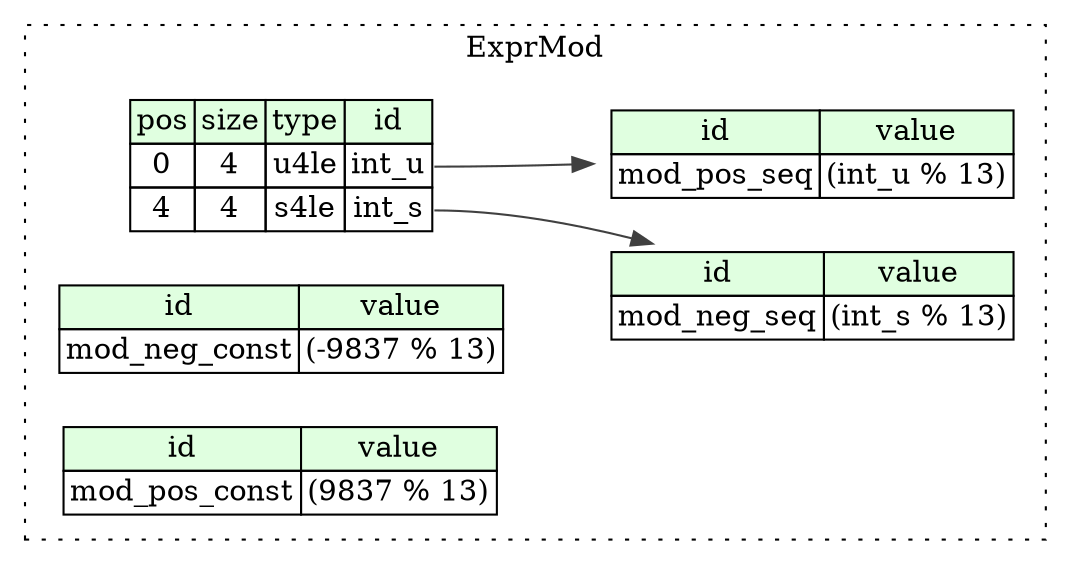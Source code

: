 digraph {
	rankdir=LR;
	node [shape=plaintext];
	subgraph cluster__expr_mod {
		label="ExprMod";
		graph[style=dotted];

		expr_mod__seq [label=<<TABLE BORDER="0" CELLBORDER="1" CELLSPACING="0">
			<TR><TD BGCOLOR="#E0FFE0">pos</TD><TD BGCOLOR="#E0FFE0">size</TD><TD BGCOLOR="#E0FFE0">type</TD><TD BGCOLOR="#E0FFE0">id</TD></TR>
			<TR><TD PORT="int_u_pos">0</TD><TD PORT="int_u_size">4</TD><TD>u4le</TD><TD PORT="int_u_type">int_u</TD></TR>
			<TR><TD PORT="int_s_pos">4</TD><TD PORT="int_s_size">4</TD><TD>s4le</TD><TD PORT="int_s_type">int_s</TD></TR>
		</TABLE>>];
		expr_mod__inst__mod_neg_const [label=<<TABLE BORDER="0" CELLBORDER="1" CELLSPACING="0">
			<TR><TD BGCOLOR="#E0FFE0">id</TD><TD BGCOLOR="#E0FFE0">value</TD></TR>
			<TR><TD>mod_neg_const</TD><TD>(-9837 % 13)</TD></TR>
		</TABLE>>];
		expr_mod__inst__mod_neg_seq [label=<<TABLE BORDER="0" CELLBORDER="1" CELLSPACING="0">
			<TR><TD BGCOLOR="#E0FFE0">id</TD><TD BGCOLOR="#E0FFE0">value</TD></TR>
			<TR><TD>mod_neg_seq</TD><TD>(int_s % 13)</TD></TR>
		</TABLE>>];
		expr_mod__inst__mod_pos_const [label=<<TABLE BORDER="0" CELLBORDER="1" CELLSPACING="0">
			<TR><TD BGCOLOR="#E0FFE0">id</TD><TD BGCOLOR="#E0FFE0">value</TD></TR>
			<TR><TD>mod_pos_const</TD><TD>(9837 % 13)</TD></TR>
		</TABLE>>];
		expr_mod__inst__mod_pos_seq [label=<<TABLE BORDER="0" CELLBORDER="1" CELLSPACING="0">
			<TR><TD BGCOLOR="#E0FFE0">id</TD><TD BGCOLOR="#E0FFE0">value</TD></TR>
			<TR><TD>mod_pos_seq</TD><TD>(int_u % 13)</TD></TR>
		</TABLE>>];
	}
	expr_mod__seq:int_s_type -> expr_mod__inst__mod_neg_seq [color="#404040"];
	expr_mod__seq:int_u_type -> expr_mod__inst__mod_pos_seq [color="#404040"];
}
